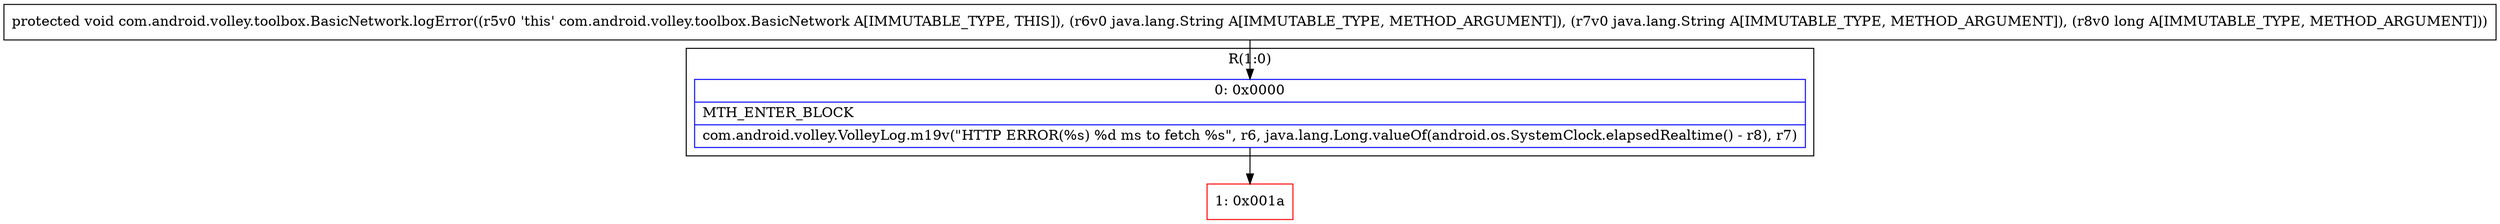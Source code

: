 digraph "CFG forcom.android.volley.toolbox.BasicNetwork.logError(Ljava\/lang\/String;Ljava\/lang\/String;J)V" {
subgraph cluster_Region_2016715160 {
label = "R(1:0)";
node [shape=record,color=blue];
Node_0 [shape=record,label="{0\:\ 0x0000|MTH_ENTER_BLOCK\l|com.android.volley.VolleyLog.m19v(\"HTTP ERROR(%s) %d ms to fetch %s\", r6, java.lang.Long.valueOf(android.os.SystemClock.elapsedRealtime() \- r8), r7)\l}"];
}
Node_1 [shape=record,color=red,label="{1\:\ 0x001a}"];
MethodNode[shape=record,label="{protected void com.android.volley.toolbox.BasicNetwork.logError((r5v0 'this' com.android.volley.toolbox.BasicNetwork A[IMMUTABLE_TYPE, THIS]), (r6v0 java.lang.String A[IMMUTABLE_TYPE, METHOD_ARGUMENT]), (r7v0 java.lang.String A[IMMUTABLE_TYPE, METHOD_ARGUMENT]), (r8v0 long A[IMMUTABLE_TYPE, METHOD_ARGUMENT])) }"];
MethodNode -> Node_0;
Node_0 -> Node_1;
}

